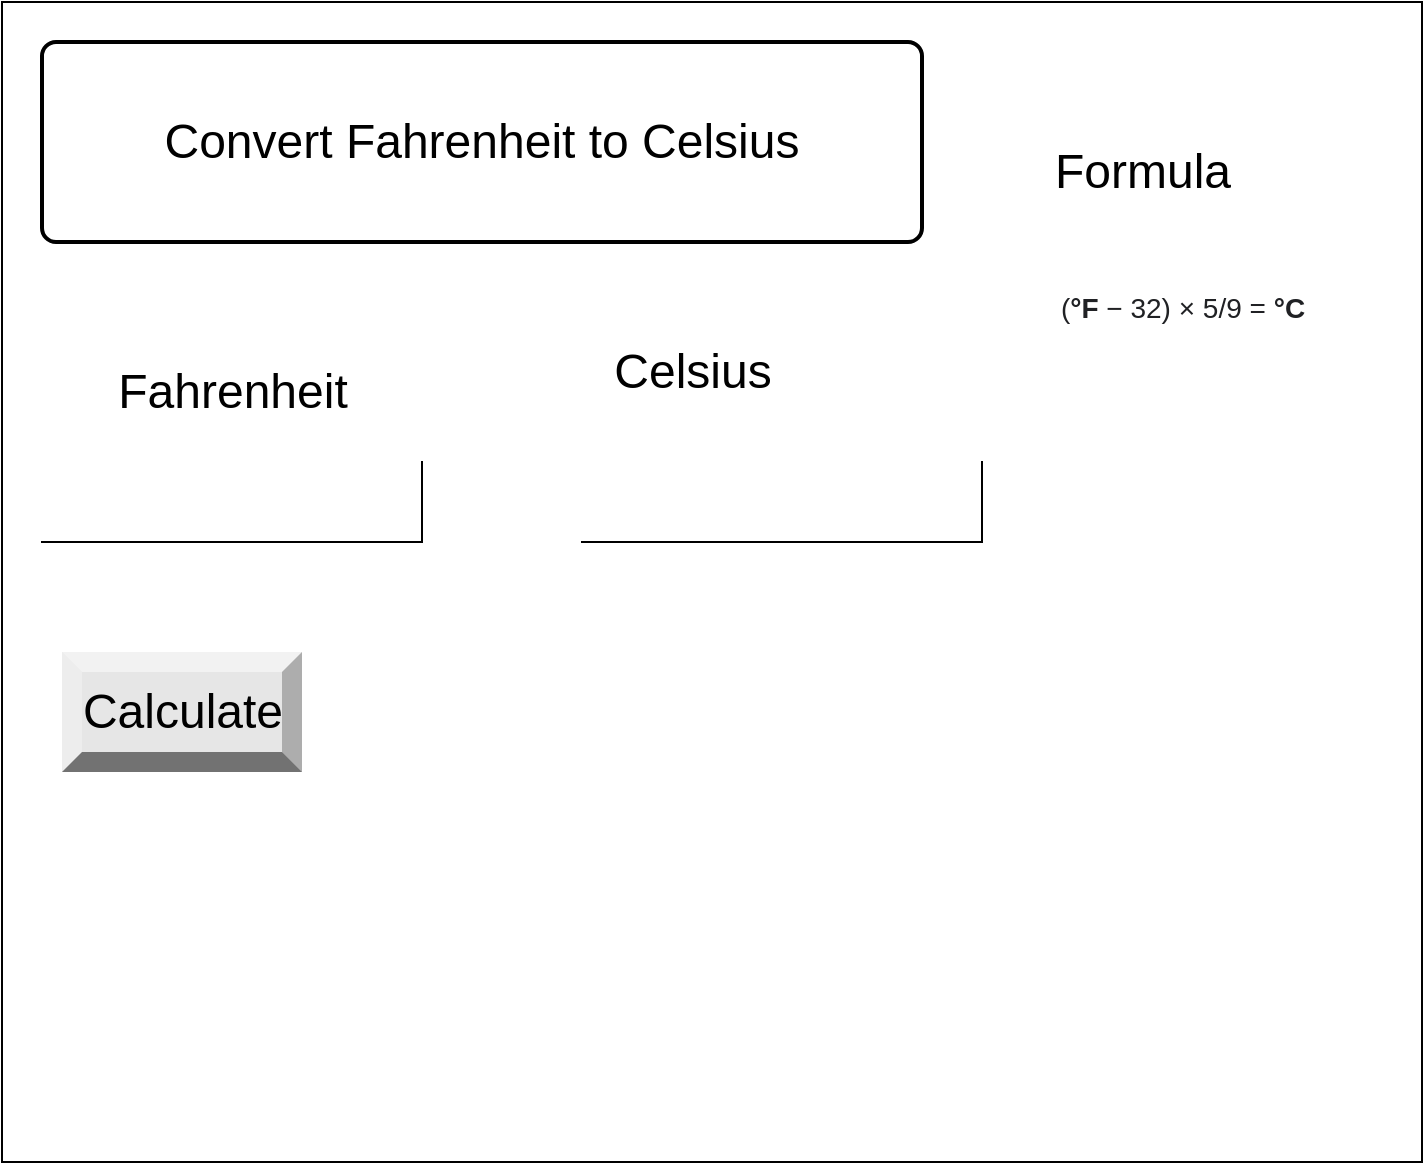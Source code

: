<mxfile>
    <diagram id="N85a8yr1fsSQl6tiKJ1z" name="Page-1">
        <mxGraphModel dx="1074" dy="741" grid="1" gridSize="10" guides="1" tooltips="1" connect="1" arrows="1" fold="1" page="1" pageScale="1" pageWidth="827" pageHeight="1169" math="0" shadow="0">
            <root>
                <mxCell id="0"/>
                <mxCell id="1" parent="0"/>
                <mxCell id="2" value="" style="verticalLabelPosition=bottom;verticalAlign=top;html=1;shape=mxgraph.basic.rect;fillColor2=none;strokeWidth=1;size=20;indent=5;" vertex="1" parent="1">
                    <mxGeometry x="50" y="200" width="710" height="580" as="geometry"/>
                </mxCell>
                <mxCell id="7" value="&lt;font style=&quot;font-size: 24px&quot;&gt;Convert Fahrenheit to Celsius&lt;/font&gt;" style="rounded=1;whiteSpace=wrap;html=1;absoluteArcSize=1;arcSize=14;strokeWidth=2;fontSize=17;fontColor=#000000;" vertex="1" parent="1">
                    <mxGeometry x="70" y="220" width="440" height="100" as="geometry"/>
                </mxCell>
                <mxCell id="8" value="" style="shape=partialRectangle;whiteSpace=wrap;html=1;top=0;left=0;fillColor=none;fontSize=24;fontColor=#000000;" vertex="1" parent="1">
                    <mxGeometry x="70" y="430" width="190" height="40" as="geometry"/>
                </mxCell>
                <mxCell id="9" value="Fahrenheit" style="text;html=1;align=center;verticalAlign=middle;resizable=0;points=[];autosize=1;strokeColor=none;fillColor=none;fontSize=24;fontColor=#000000;" vertex="1" parent="1">
                    <mxGeometry x="100" y="380" width="130" height="30" as="geometry"/>
                </mxCell>
                <mxCell id="11" value="Celsius" style="text;html=1;align=center;verticalAlign=middle;resizable=0;points=[];autosize=1;strokeColor=none;fillColor=none;fontSize=24;fontColor=#000000;" vertex="1" parent="1">
                    <mxGeometry x="350" y="370" width="90" height="30" as="geometry"/>
                </mxCell>
                <mxCell id="12" value="" style="shape=partialRectangle;whiteSpace=wrap;html=1;top=0;left=0;fillColor=none;fontSize=24;fontColor=#000000;" vertex="1" parent="1">
                    <mxGeometry x="340" y="430" width="200" height="40" as="geometry"/>
                </mxCell>
                <mxCell id="13" value="Calculate" style="labelPosition=center;verticalLabelPosition=middle;align=center;html=1;shape=mxgraph.basic.shaded_button;dx=10;fillColor=#E6E6E6;strokeColor=none;fontSize=24;fontColor=#000000;" vertex="1" parent="1">
                    <mxGeometry x="80" y="525" width="120" height="60" as="geometry"/>
                </mxCell>
                <mxCell id="14" value="Formula" style="text;html=1;align=center;verticalAlign=middle;resizable=0;points=[];autosize=1;strokeColor=none;fillColor=none;fontSize=24;fontColor=#000000;" vertex="1" parent="1">
                    <mxGeometry x="570" y="270" width="100" height="30" as="geometry"/>
                </mxCell>
                <mxCell id="15" value="&lt;span style=&quot;color: rgb(32 , 33 , 36) ; font-family: &amp;#34;arial&amp;#34; , sans-serif ; font-size: 14px ; text-align: left ; background-color: rgb(255 , 255 , 255)&quot;&gt;(&lt;/span&gt;&lt;b style=&quot;color: rgb(32 , 33 , 36) ; font-family: &amp;#34;arial&amp;#34; , sans-serif ; font-size: 14px ; text-align: left ; background-color: rgb(255 , 255 , 255)&quot;&gt;°F&lt;/b&gt;&lt;span style=&quot;color: rgb(32 , 33 , 36) ; font-family: &amp;#34;arial&amp;#34; , sans-serif ; font-size: 14px ; text-align: left ; background-color: rgb(255 , 255 , 255)&quot;&gt;&amp;nbsp;&lt;/span&gt;&lt;span style=&quot;color: rgb(32 , 33 , 36) ; font-family: &amp;#34;arial&amp;#34; , sans-serif ; font-size: 14px ; text-align: left ; background-color: rgb(255 , 255 , 255)&quot;&gt;− 32) × 5/9 =&lt;/span&gt;&lt;span style=&quot;color: rgb(32 , 33 , 36) ; font-family: &amp;#34;arial&amp;#34; , sans-serif ; font-size: 14px ; text-align: left ; background-color: rgb(255 , 255 , 255)&quot;&gt;&amp;nbsp;&lt;/span&gt;&lt;b style=&quot;color: rgb(32 , 33 , 36) ; font-family: &amp;#34;arial&amp;#34; , sans-serif ; font-size: 14px ; text-align: left ; background-color: rgb(255 , 255 , 255)&quot;&gt;°C&lt;/b&gt;" style="text;html=1;align=center;verticalAlign=middle;resizable=0;points=[];autosize=1;strokeColor=none;fillColor=none;fontSize=24;fontColor=#000000;" vertex="1" parent="1">
                    <mxGeometry x="570" y="330" width="140" height="40" as="geometry"/>
                </mxCell>
            </root>
        </mxGraphModel>
    </diagram>
</mxfile>
